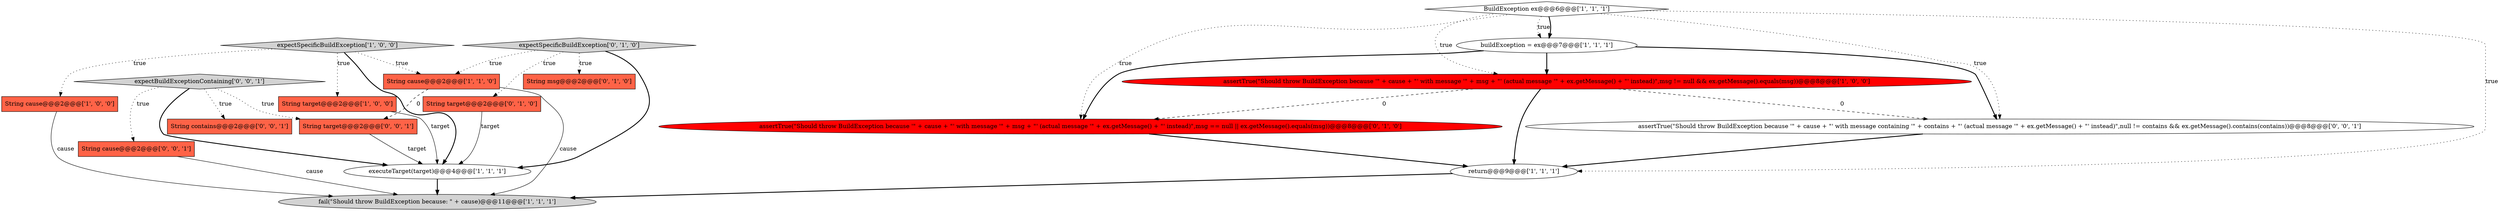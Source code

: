 digraph {
17 [style = filled, label = "expectBuildExceptionContaining['0', '0', '1']", fillcolor = lightgray, shape = diamond image = "AAA0AAABBB3BBB"];
3 [style = filled, label = "expectSpecificBuildException['1', '0', '0']", fillcolor = lightgray, shape = diamond image = "AAA0AAABBB1BBB"];
5 [style = filled, label = "String cause@@@2@@@['1', '1', '0']", fillcolor = tomato, shape = box image = "AAA0AAABBB1BBB"];
1 [style = filled, label = "String cause@@@2@@@['1', '0', '0']", fillcolor = tomato, shape = box image = "AAA0AAABBB1BBB"];
6 [style = filled, label = "executeTarget(target)@@@4@@@['1', '1', '1']", fillcolor = white, shape = ellipse image = "AAA0AAABBB1BBB"];
10 [style = filled, label = "assertTrue(\"Should throw BuildException because '\" + cause + \"' with message '\" + msg + \"' (actual message '\" + ex.getMessage() + \"' instead)\",msg == null || ex.getMessage().equals(msg))@@@8@@@['0', '1', '0']", fillcolor = red, shape = ellipse image = "AAA1AAABBB2BBB"];
4 [style = filled, label = "BuildException ex@@@6@@@['1', '1', '1']", fillcolor = white, shape = diamond image = "AAA0AAABBB1BBB"];
7 [style = filled, label = "buildException = ex@@@7@@@['1', '1', '1']", fillcolor = white, shape = ellipse image = "AAA0AAABBB1BBB"];
13 [style = filled, label = "expectSpecificBuildException['0', '1', '0']", fillcolor = lightgray, shape = diamond image = "AAA0AAABBB2BBB"];
18 [style = filled, label = "String target@@@2@@@['0', '0', '1']", fillcolor = tomato, shape = box image = "AAA0AAABBB3BBB"];
2 [style = filled, label = "fail(\"Should throw BuildException because: \" + cause)@@@11@@@['1', '1', '1']", fillcolor = lightgray, shape = ellipse image = "AAA0AAABBB1BBB"];
0 [style = filled, label = "String target@@@2@@@['1', '0', '0']", fillcolor = tomato, shape = box image = "AAA0AAABBB1BBB"];
15 [style = filled, label = "String contains@@@2@@@['0', '0', '1']", fillcolor = tomato, shape = box image = "AAA0AAABBB3BBB"];
11 [style = filled, label = "String target@@@2@@@['0', '1', '0']", fillcolor = tomato, shape = box image = "AAA0AAABBB2BBB"];
14 [style = filled, label = "String cause@@@2@@@['0', '0', '1']", fillcolor = tomato, shape = box image = "AAA0AAABBB3BBB"];
8 [style = filled, label = "return@@@9@@@['1', '1', '1']", fillcolor = white, shape = ellipse image = "AAA0AAABBB1BBB"];
9 [style = filled, label = "assertTrue(\"Should throw BuildException because '\" + cause + \"' with message '\" + msg + \"' (actual message '\" + ex.getMessage() + \"' instead)\",msg != null && ex.getMessage().equals(msg))@@@8@@@['1', '0', '0']", fillcolor = red, shape = ellipse image = "AAA1AAABBB1BBB"];
16 [style = filled, label = "assertTrue(\"Should throw BuildException because '\" + cause + \"' with message containing '\" + contains + \"' (actual message '\" + ex.getMessage() + \"' instead)\",null != contains && ex.getMessage().contains(contains))@@@8@@@['0', '0', '1']", fillcolor = white, shape = ellipse image = "AAA0AAABBB3BBB"];
12 [style = filled, label = "String msg@@@2@@@['0', '1', '0']", fillcolor = tomato, shape = box image = "AAA0AAABBB2BBB"];
9->16 [style = dashed, label="0"];
9->10 [style = dashed, label="0"];
16->8 [style = bold, label=""];
13->12 [style = dotted, label="true"];
17->6 [style = bold, label=""];
7->10 [style = bold, label=""];
4->10 [style = dotted, label="true"];
17->18 [style = dotted, label="true"];
5->2 [style = solid, label="cause"];
4->8 [style = dotted, label="true"];
4->7 [style = dotted, label="true"];
17->14 [style = dotted, label="true"];
3->6 [style = bold, label=""];
11->6 [style = solid, label="target"];
13->5 [style = dotted, label="true"];
5->18 [style = dashed, label="0"];
9->8 [style = bold, label=""];
18->6 [style = solid, label="target"];
0->6 [style = solid, label="target"];
4->7 [style = bold, label=""];
14->2 [style = solid, label="cause"];
6->2 [style = bold, label=""];
7->9 [style = bold, label=""];
3->5 [style = dotted, label="true"];
17->15 [style = dotted, label="true"];
10->8 [style = bold, label=""];
8->2 [style = bold, label=""];
7->16 [style = bold, label=""];
3->0 [style = dotted, label="true"];
1->2 [style = solid, label="cause"];
13->11 [style = dotted, label="true"];
4->16 [style = dotted, label="true"];
13->6 [style = bold, label=""];
4->9 [style = dotted, label="true"];
3->1 [style = dotted, label="true"];
}
